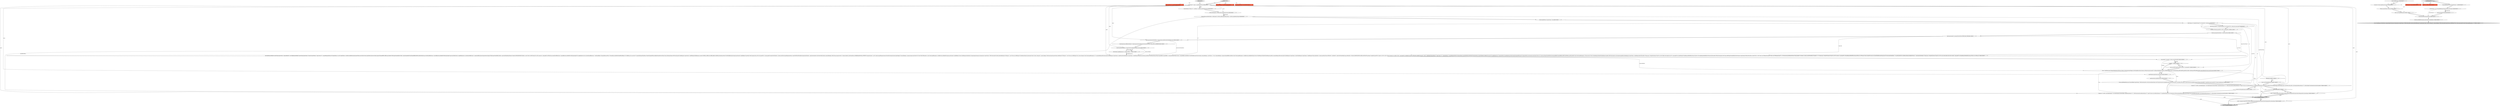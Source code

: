 digraph {
6 [style = filled, label = "final QueryPlus<T> queryPlus@@@2@@@['1', '0', '0']", fillcolor = tomato, shape = box image = "AAA0AAABBB1BBB"];
26 [style = filled, label = "throw new RE(\"Query(%s( url(%s( timed out.\",query.getId(),url)@@@195@@@['1', '1', '0']", fillcolor = white, shape = ellipse image = "AAA0AAABBB1BBB"];
10 [style = filled, label = "final boolean usingBackpressure = maxQueuedBytes > 0@@@17@@@['1', '1', '0']", fillcolor = white, shape = ellipse image = "AAA0AAABBB1BBB"];
20 [style = filled, label = "final HttpResponseHandler<InputStream,InputStream> responseHandler = new HttpResponseHandler<InputStream,InputStream>(){private QueryMetrics<? super Query<T>> acquireResponseMetrics(){if (queryMetrics == null) {queryMetrics = toolChest.makeMetrics(query)queryMetrics.server(host)}return queryMetrics}private boolean enqueue(ChannelBuffer buffer,long chunkNum){final InputStreamHolder holder = InputStreamHolder.fromChannelBuffer(buffer,chunkNum)final long currentQueuedByteCount = queuedByteCount.addAndGet(holder.getLength())queue.put(holder)return !usingBackpressure || currentQueuedByteCount < maxQueuedBytes}private InputStream dequeue(){final InputStreamHolder holder = queue.poll(checkQueryTimeout(),TimeUnit.MILLISECONDS)if (holder == null) {throw new RE(\"Query(%s( url(%s( timed out.\",query.getId(),url)}final long currentQueuedByteCount = queuedByteCount.addAndGet(-holder.getLength())if (usingBackpressure && currentQueuedByteCount < maxQueuedBytes) {long backPressureTime = Preconditions.checkNotNull(trafficCopRef.get(),\"No TrafficCop, how can this be?\").resume(holder.getChunkNum())channelSuspendedTime.addAndGet(backPressureTime)}return holder.getStream()}@Override public ClientResponse<InputStream> handleResponse(HttpResponse response,TrafficCop trafficCop){trafficCopRef.set(trafficCop)checkQueryTimeout()checkTotalBytesLimit(response.getContent().readableBytes())log.debug(\"Initial response from url(%s( for queryId(%s(\",url,query.getId())responseStartTimeNs = System.nanoTime()acquireResponseMetrics().reportNodeTimeToFirstByte(responseStartTimeNs - requestStartTimeNs).emit(emitter)final boolean continueReadingtry {final String responseContext = response.headers().get(QueryResource.HEADER_RESPONSE_CONTEXT)if (responseContext != null) {context.merge(ResponseContext.deserialize(responseContext,objectMapper))}continueReading = enqueue(response.getContent(),0L)}catch (final IOException e) catch (InterruptedException e) totalByteCount.addAndGet(response.getContent().readableBytes())return ClientResponse.finished(new SequenceInputStream(new Enumeration<InputStream>(){@Override public boolean hasMoreElements(){if (fail.get() != null) {throw new RE(fail.get())}checkQueryTimeout()synchronized (done) {return !done.get() || !queue.isEmpty()}}@Override public InputStream nextElement(){if (fail.get() != null) {throw new RE(fail.get())}try {return dequeue()}catch (InterruptedException e) }}),continueReading)}@Override public ClientResponse<InputStream> handleChunk(ClientResponse<InputStream> clientResponse,HttpChunk chunk,long chunkNum){checkQueryTimeout()final ChannelBuffer channelBuffer = chunk.getContent()final int bytes = channelBuffer.readableBytes()checkTotalBytesLimit(bytes)boolean continueReading = trueif (bytes > 0) {try {continueReading = enqueue(channelBuffer,chunkNum)}catch (InterruptedException e) totalByteCount.addAndGet(bytes)}return ClientResponse.finished(clientResponse.getObj(),continueReading)}@Override public ClientResponse<InputStream> done(ClientResponse<InputStream> clientResponse){long stopTimeNs = System.nanoTime()long nodeTimeNs = stopTimeNs - requestStartTimeNsfinal long nodeTimeMs = TimeUnit.NANOSECONDS.toMillis(nodeTimeNs)log.debug(\"Completed queryId(%s( request to url(%s( with %,d bytes returned in %,d millis (%,f b/s(.\",query.getId(),url,totalByteCount.get(),nodeTimeMs,totalByteCount.get() / (0.001 * nodeTimeMs))QueryMetrics<? super Query<T>> responseMetrics = acquireResponseMetrics()responseMetrics.reportNodeTime(nodeTimeNs)responseMetrics.reportNodeBytes(totalByteCount.get())if (usingBackpressure) {responseMetrics.reportBackPressureTime(channelSuspendedTime.get())}responseMetrics.emit(emitter)synchronized (done) {try {queue.put(InputStreamHolder.fromChannelBuffer(ChannelBuffers.EMPTY_BUFFER,Long.MAX_VALUE))}catch (InterruptedException e) {done.set(true)}}return ClientResponse.finished(clientResponse.getObj())}@Override public void exceptionCaught(final ClientResponse<InputStream> clientResponse,final Throwable e){String msg = StringUtils.format(\"Query(%s( url(%s( failed with exception msg (%s(\",query.getId(),url,e.getMessage())setupResponseReadFailure(msg,e)}private void setupResponseReadFailure(String msg,Throwable th){fail.set(msg)queue.clear()queue.offer(InputStreamHolder.fromStream(new InputStream(){@Override public int read(){if (th != null) {throw new IOException(msg,th)}{throw new IOException(msg)}}},-1,0))}private long checkQueryTimeout(){long timeLeft = timeoutAt - System.currentTimeMillis()if (timeLeft <= 0) {String msg = StringUtils.format(\"Query(%s( url(%s( timed out.\",query.getId(),url)setupResponseReadFailure(msg,null)throw new RE(msg)}{return timeLeft}}private void checkTotalBytesLimit(long bytes){if (maxScatterGatherBytes < Long.MAX_VALUE && totalBytesGathered.addAndGet(bytes) > maxScatterGatherBytes) {String msg = StringUtils.format(\"Query(%s( url(%s( max scatter-gather bytes limit reached.\",query.getId(),url)setupResponseReadFailure(msg,null)throw new RE(msg)}}}@@@18@@@['1', '1', '0']", fillcolor = white, shape = ellipse image = "AAA0AAABBB1BBB"];
21 [style = filled, label = "run['1', '0', '0']", fillcolor = lightgray, shape = diamond image = "AAA0AAABBB1BBB"];
35 [style = filled, label = "throw new RuntimeException(e)@@@214@@@['0', '1', '0']", fillcolor = white, shape = ellipse image = "AAA1AAABBB2BBB"];
49 [style = filled, label = "{CloseQuietly.close(channelStream)}@@@13@@@['0', '0', '1']", fillcolor = white, shape = ellipse image = "AAA0AAABBB3BBB"];
19 [style = filled, label = "throw new RuntimeException(e)@@@222@@@['1', '0', '0']", fillcolor = white, shape = ellipse image = "AAA0AAABBB1BBB"];
39 [style = filled, label = "HttpResponse response@@@2@@@['0', '0', '1']", fillcolor = tomato, shape = box image = "AAA0AAABBB3BBB"];
17 [style = filled, label = "long timeLeft = timeoutAt - System.currentTimeMillis()@@@193@@@['1', '1', '0']", fillcolor = white, shape = ellipse image = "AAA0AAABBB1BBB"];
1 [style = filled, label = "final long requestStartTimeNs = System.nanoTime()@@@12@@@['1', '1', '0']", fillcolor = white, shape = ellipse image = "AAA0AAABBB1BBB"];
8 [style = filled, label = "final String url = StringUtils.format(\"%s://%s/druid/v2/\",scheme,host)@@@8@@@['1', '1', '0']", fillcolor = white, shape = ellipse image = "AAA0AAABBB1BBB"];
22 [style = filled, label = "timeLeft <= 0@@@194@@@['1', '1', '0']", fillcolor = white, shape = diamond image = "AAA0AAABBB1BBB"];
40 [style = filled, label = "TrafficCop trafficCop@@@2@@@['0', '0', '1']", fillcolor = tomato, shape = box image = "AAA0AAABBB3BBB"];
43 [style = filled, label = "log.error(e,\"Queue appending interrupted\")@@@9@@@['0', '0', '1']", fillcolor = white, shape = ellipse image = "AAA0AAABBB3BBB"];
46 [style = filled, label = "Thread.currentThread().interrupt()@@@10@@@['0', '0', '1']", fillcolor = white, shape = ellipse image = "AAA0AAABBB3BBB"];
11 [style = filled, label = "return retVal@@@236@@@['1', '0', '0']", fillcolor = lightgray, shape = ellipse image = "AAA0AAABBB1BBB"];
45 [style = filled, label = "handleResponse['0', '0', '1']", fillcolor = lightgray, shape = diamond image = "AAA0AAABBB3BBB"];
25 [style = filled, label = "final Query<T> query = queryPlus.getQuery()@@@3@@@['1', '1', '0']", fillcolor = white, shape = ellipse image = "AAA0AAABBB1BBB"];
41 [style = filled, label = "throw new RuntimeException(e)@@@11@@@['0', '0', '1']", fillcolor = white, shape = ellipse image = "AAA0AAABBB3BBB"];
18 [style = filled, label = "final String cancelUrl = StringUtils.format(\"%s://%s/druid/v2/%s\",scheme,host,query.getId())@@@9@@@['1', '1', '0']", fillcolor = white, shape = ellipse image = "AAA0AAABBB1BBB"];
16 [style = filled, label = "final QueryPlus<T> queryPlus@@@2@@@['1', '1', '0']", fillcolor = tomato, shape = box image = "AAA0AAABBB1BBB"];
34 [style = filled, label = "run['0', '1', '0']", fillcolor = lightgray, shape = diamond image = "AAA0AAABBB2BBB"];
37 [style = filled, label = "channelStream = new ChannelBufferInputStream(response.getContent())@@@5@@@['0', '0', '1']", fillcolor = white, shape = ellipse image = "AAA0AAABBB3BBB"];
12 [style = filled, label = "final JavaType queryResultType = isBySegment? toolChest.getBySegmentResultType(): toolChest.getBaseResultType()@@@6@@@['1', '1', '0']", fillcolor = white, shape = ellipse image = "AAA0AAABBB1BBB"];
14 [style = filled, label = "queryWatcher.registerQuery(query,future)@@@198@@@['1', '1', '0']", fillcolor = white, shape = ellipse image = "AAA0AAABBB1BBB"];
4 [style = filled, label = "Sequence<T> retVal = new BaseSequence<>(new BaseSequence.IteratorMaker<T,JsonParserIterator<T>>(){@Override public JsonParserIterator<T> make(){return new JsonParserIterator<T>(queryResultType,future,url,query,host,toolChest.decorateObjectMapper(objectMapper,query),null)}@Override public void cleanup(JsonParserIterator<T> iterFromMake){CloseQuietly.close(iterFromMake)}})@@@224@@@['1', '0', '0']", fillcolor = white, shape = ellipse image = "AAA0AAABBB1BBB"];
2 [style = filled, label = "openConnections.getAndIncrement()@@@199@@@['1', '1', '0']", fillcolor = white, shape = ellipse image = "AAA0AAABBB1BBB"];
9 [style = filled, label = "retVal = Sequences.map(retVal,toolChest.makePreComputeManipulatorFn(query,MetricManipulatorFns.deserializing()))@@@234@@@['1', '0', '0']", fillcolor = white, shape = ellipse image = "AAA0AAABBB1BBB"];
48 [style = filled, label = "byteCount.addAndGet(response.getContent().readableBytes())@@@16@@@['0', '0', '1']", fillcolor = white, shape = ellipse image = "AAA0AAABBB3BBB"];
3 [style = filled, label = "Sequence<T> retVal = new BaseSequence<>(new BaseSequence.IteratorMaker<T,JsonParserIterator<T>>(){@Override public JsonParserIterator<T> make(){return new JsonParserIterator<T>(queryResultType,future,url,query,host,toolChest.decorateObjectMapper(objectMapper,query),null)}@Override public void cleanup(JsonParserIterator<T> iterFromMake){CloseQuietly.close(iterFromMake)}})@@@216@@@['1', '1', '0']", fillcolor = white, shape = ellipse image = "AAA0AAABBB1BBB"];
36 [style = filled, label = "IOException e@@@213@@@['0', '1', '0']", fillcolor = white, shape = diamond image = "AAA0AAABBB2BBB"];
23 [style = filled, label = "log.debug(\"Querying queryId(%s( url(%s(\",query.getId(),url)@@@11@@@['1', '1', '0']", fillcolor = white, shape = ellipse image = "AAA0AAABBB1BBB"];
28 [style = filled, label = "final AtomicLong totalBytesGathered = (AtomicLong)context.get(ResponseContext.Key.QUERY_TOTAL_BYTES_GATHERED)@@@15@@@['1', '1', '0']", fillcolor = white, shape = ellipse image = "AAA0AAABBB1BBB"];
13 [style = filled, label = "return retVal@@@228@@@['1', '1', '0']", fillcolor = lightgray, shape = ellipse image = "AAA0AAABBB1BBB"];
15 [style = filled, label = "Futures.addCallback(future,new FutureCallback<InputStream>(){@Override public void onSuccess(InputStream result){openConnections.getAndDecrement()}@Override public void onFailure(Throwable t){openConnections.getAndDecrement()if (future.isCancelled()) {cancelQuery(query,cancelUrl)}}},Execs.directExecutor())@@@200@@@['1', '1', '0']", fillcolor = white, shape = ellipse image = "AAA0AAABBB1BBB"];
29 [style = filled, label = "final long maxScatterGatherBytes = QueryContexts.getMaxScatterGatherBytes(query)@@@14@@@['1', '1', '0']", fillcolor = white, shape = ellipse image = "AAA0AAABBB1BBB"];
38 [style = filled, label = "queue.put(channelStream)@@@6@@@['0', '0', '1']", fillcolor = white, shape = ellipse image = "AAA0AAABBB3BBB"];
5 [style = filled, label = "final long timeoutAt = query.getContextValue(QUERY_FAIL_TIME)@@@13@@@['1', '1', '0']", fillcolor = white, shape = ellipse image = "AAA0AAABBB1BBB"];
47 [style = filled, label = "ChannelBufferInputStream channelStream = null@@@3@@@['0', '0', '1']", fillcolor = white, shape = ellipse image = "AAA0AAABBB3BBB"];
32 [style = filled, label = "!isBySegment@@@225@@@['0', '1', '0']", fillcolor = white, shape = diamond image = "AAA0AAABBB2BBB"];
42 [style = filled, label = "InterruptedException e@@@8@@@['0', '0', '1']", fillcolor = white, shape = diamond image = "AAA0AAABBB3BBB"];
31 [style = filled, label = "final ResponseContext context@@@2@@@['0', '1', '0']", fillcolor = tomato, shape = box image = "AAA0AAABBB2BBB"];
0 [style = filled, label = "final ListenableFuture<InputStream> future@@@7@@@['1', '1', '0']", fillcolor = white, shape = ellipse image = "AAA0AAABBB1BBB"];
27 [style = filled, label = "future = httpClient.go(new Request(HttpMethod.POST,new URL(url)).setContent(objectMapper.writeValueAsBytes(QueryContexts.withTimeout(query,timeLeft))).setHeader(HttpHeaders.Names.CONTENT_TYPE,isSmile? SmileMediaTypes.APPLICATION_JACKSON_SMILE: MediaType.APPLICATION_JSON),responseHandler,Duration.millis(timeLeft))@@@197@@@['1', '1', '0']", fillcolor = white, shape = ellipse image = "AAA0AAABBB1BBB"];
33 [style = filled, label = "retVal = Sequences.map(retVal,toolChest.makePreComputeManipulatorFn(query,MetricManipulatorFns.deserializing()))@@@226@@@['0', '1', '0']", fillcolor = white, shape = ellipse image = "AAA0AAABBB2BBB"];
7 [style = filled, label = "QueryToolChest<T,Query<T>> toolChest = warehouse.getToolChest(query)@@@4@@@['1', '1', '0']", fillcolor = white, shape = ellipse image = "AAA0AAABBB1BBB"];
44 [style = filled, label = "return ClientResponse.finished(new SequenceInputStream(new Enumeration<InputStream>(){@Override public boolean hasMoreElements(){synchronized (done) {return !done.get() || !queue.isEmpty()}}@Override public InputStream nextElement(){try {return queue.take()}catch (InterruptedException e) }}))@@@17@@@['0', '0', '1']", fillcolor = lightgray, shape = ellipse image = "AAA0AAABBB3BBB"];
30 [style = filled, label = "final long maxQueuedBytes = QueryContexts.getMaxQueuedBytes(query,0)@@@16@@@['1', '1', '0']", fillcolor = white, shape = ellipse image = "AAA0AAABBB1BBB"];
24 [style = filled, label = "boolean isBySegment = QueryContexts.isBySegment(query)@@@5@@@['1', '1', '0']", fillcolor = white, shape = ellipse image = "AAA0AAABBB1BBB"];
25->7 [style = solid, label="query"];
7->24 [style = bold, label=""];
25->30 [style = solid, label="query"];
27->14 [style = solid, label="future"];
43->46 [style = bold, label=""];
27->3 [style = solid, label="future"];
8->20 [style = solid, label="url"];
0->8 [style = bold, label=""];
21->25 [style = bold, label=""];
13->11 [style = bold, label=""];
45->39 [style = dotted, label="true"];
24->12 [style = solid, label="isBySegment"];
4->11 [style = solid, label="retVal"];
25->33 [style = solid, label="query"];
33->13 [style = solid, label="retVal"];
41->49 [style = bold, label=""];
5->29 [style = bold, label=""];
10->20 [style = solid, label="usingBackpressure"];
20->17 [style = bold, label=""];
17->22 [style = bold, label=""];
13->9 [style = bold, label=""];
25->29 [style = solid, label="query"];
34->25 [style = bold, label=""];
30->10 [style = solid, label="maxQueuedBytes"];
47->37 [style = bold, label=""];
36->35 [style = bold, label=""];
1->5 [style = bold, label=""];
28->30 [style = bold, label=""];
12->0 [style = bold, label=""];
35->3 [style = bold, label=""];
8->23 [style = solid, label="url"];
20->27 [style = solid, label="responseHandler"];
17->27 [style = solid, label="timeLeft"];
45->40 [style = dotted, label="true"];
48->44 [style = bold, label=""];
25->4 [style = solid, label="query"];
30->20 [style = solid, label="maxQueuedBytes"];
5->20 [style = solid, label="timeoutAt"];
17->22 [style = solid, label="timeLeft"];
8->18 [style = bold, label=""];
8->26 [style = solid, label="url"];
37->38 [style = bold, label=""];
3->33 [style = solid, label="retVal"];
27->15 [style = solid, label="future"];
4->9 [style = solid, label="retVal"];
12->4 [style = solid, label="queryResultType"];
15->3 [style = bold, label=""];
29->20 [style = solid, label="maxScatterGatherBytes"];
25->20 [style = solid, label="query"];
3->13 [style = solid, label="retVal"];
46->41 [style = bold, label=""];
32->33 [style = bold, label=""];
34->16 [style = dotted, label="true"];
25->15 [style = solid, label="query"];
10->20 [style = bold, label=""];
8->3 [style = solid, label="url"];
36->35 [style = dotted, label="true"];
25->9 [style = solid, label="query"];
18->15 [style = solid, label="cancelUrl"];
3->19 [style = dotted, label="true"];
38->49 [style = bold, label=""];
42->43 [style = dotted, label="true"];
15->4 [style = bold, label=""];
9->11 [style = solid, label="retVal"];
25->14 [style = solid, label="query"];
13->9 [style = dotted, label="true"];
25->3 [style = solid, label="query"];
32->33 [style = dotted, label="true"];
42->46 [style = dotted, label="true"];
3->19 [style = bold, label=""];
19->4 [style = bold, label=""];
14->2 [style = bold, label=""];
21->6 [style = dotted, label="true"];
4->13 [style = bold, label=""];
24->12 [style = bold, label=""];
49->48 [style = bold, label=""];
21->16 [style = dotted, label="true"];
42->41 [style = dotted, label="true"];
12->3 [style = solid, label="queryResultType"];
18->23 [style = bold, label=""];
27->14 [style = bold, label=""];
32->13 [style = bold, label=""];
1->20 [style = solid, label="requestStartTimeNs"];
9->11 [style = bold, label=""];
37->49 [style = solid, label="channelStream"];
23->1 [style = bold, label=""];
25->7 [style = bold, label=""];
29->28 [style = bold, label=""];
22->27 [style = bold, label=""];
42->43 [style = bold, label=""];
27->4 [style = solid, label="future"];
45->47 [style = bold, label=""];
30->10 [style = bold, label=""];
37->38 [style = solid, label="channelStream"];
26->27 [style = bold, label=""];
3->32 [style = bold, label=""];
25->24 [style = solid, label="query"];
33->13 [style = bold, label=""];
22->26 [style = bold, label=""];
8->4 [style = solid, label="url"];
34->31 [style = dotted, label="true"];
2->15 [style = bold, label=""];
5->17 [style = solid, label="timeoutAt"];
22->26 [style = dotted, label="true"];
}
